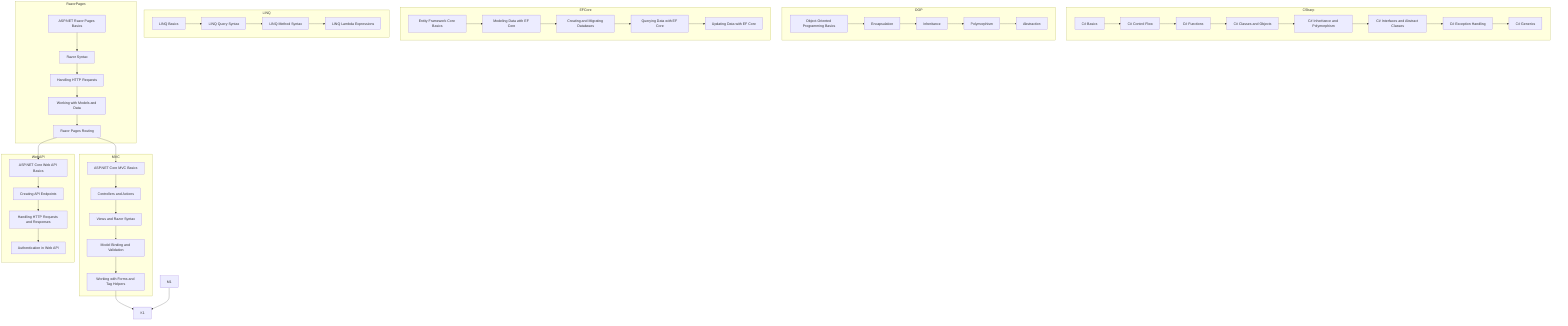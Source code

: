 graph TD;

subgraph CSharp
  A[C# Basics] --> B[C# Control Flow]
  B --> C[C# Functions]
  C --> D[C# Classes and Objects]
  D --> E[C# Inheritance and Polymorphism]
  E --> F[C# Interfaces and Abstract Classes]
  F --> G[C# Exception Handling]
  G --> H[C# Generics]
end

subgraph OOP
  I[Object-Oriented Programming Basics] --> J[Encapsulation]
  J --> K[Inheritance]
  K --> L[Polymorphism]
  L --> M[Abstraction]
end

subgraph EFCore
  N[Entity Framework Core Basics] --> O[Modeling Data with EF Core]
  O --> P[Creating and Migrating Databases]
  P --> Q[Querying Data with EF Core]
  Q --> R[Updating Data with EF Core]
end

subgraph LINQ
  S[LINQ Basics] --> T[LINQ Query Syntax]
  T --> U[LINQ Method Syntax]
  U --> V[LINQ Lambda Expressions]
end

subgraph RazorPages
  W[ASP.NET Razor Pages Basics] --> X[Razor Syntax]
  X --> Y[Handling HTTP Requests]
  Y --> Z[Working with Models and Data]
  Z --> A1[Razor Pages Routing]
end

subgraph MVC
  B1[ASP.NET Core MVC Basics] --> C1[Controllers and Actions]
  C1 --> D1[Views and Razor Syntax]
  D1 --> E1[Model Binding and Validation]
  E1 --> F1[Working with Forms and Tag Helpers]
end

subgraph WebAPI
  G1[ASP.NET Core Web API Basics] --> H1[Creating API Endpoints]
  H1 --> I1[Handling HTTP Requests and Responses]
  I1 --> J1[Authentication in Web API]
end


A1 --> B1
A1 --> G1
F1 --> K1
M1 --> K1